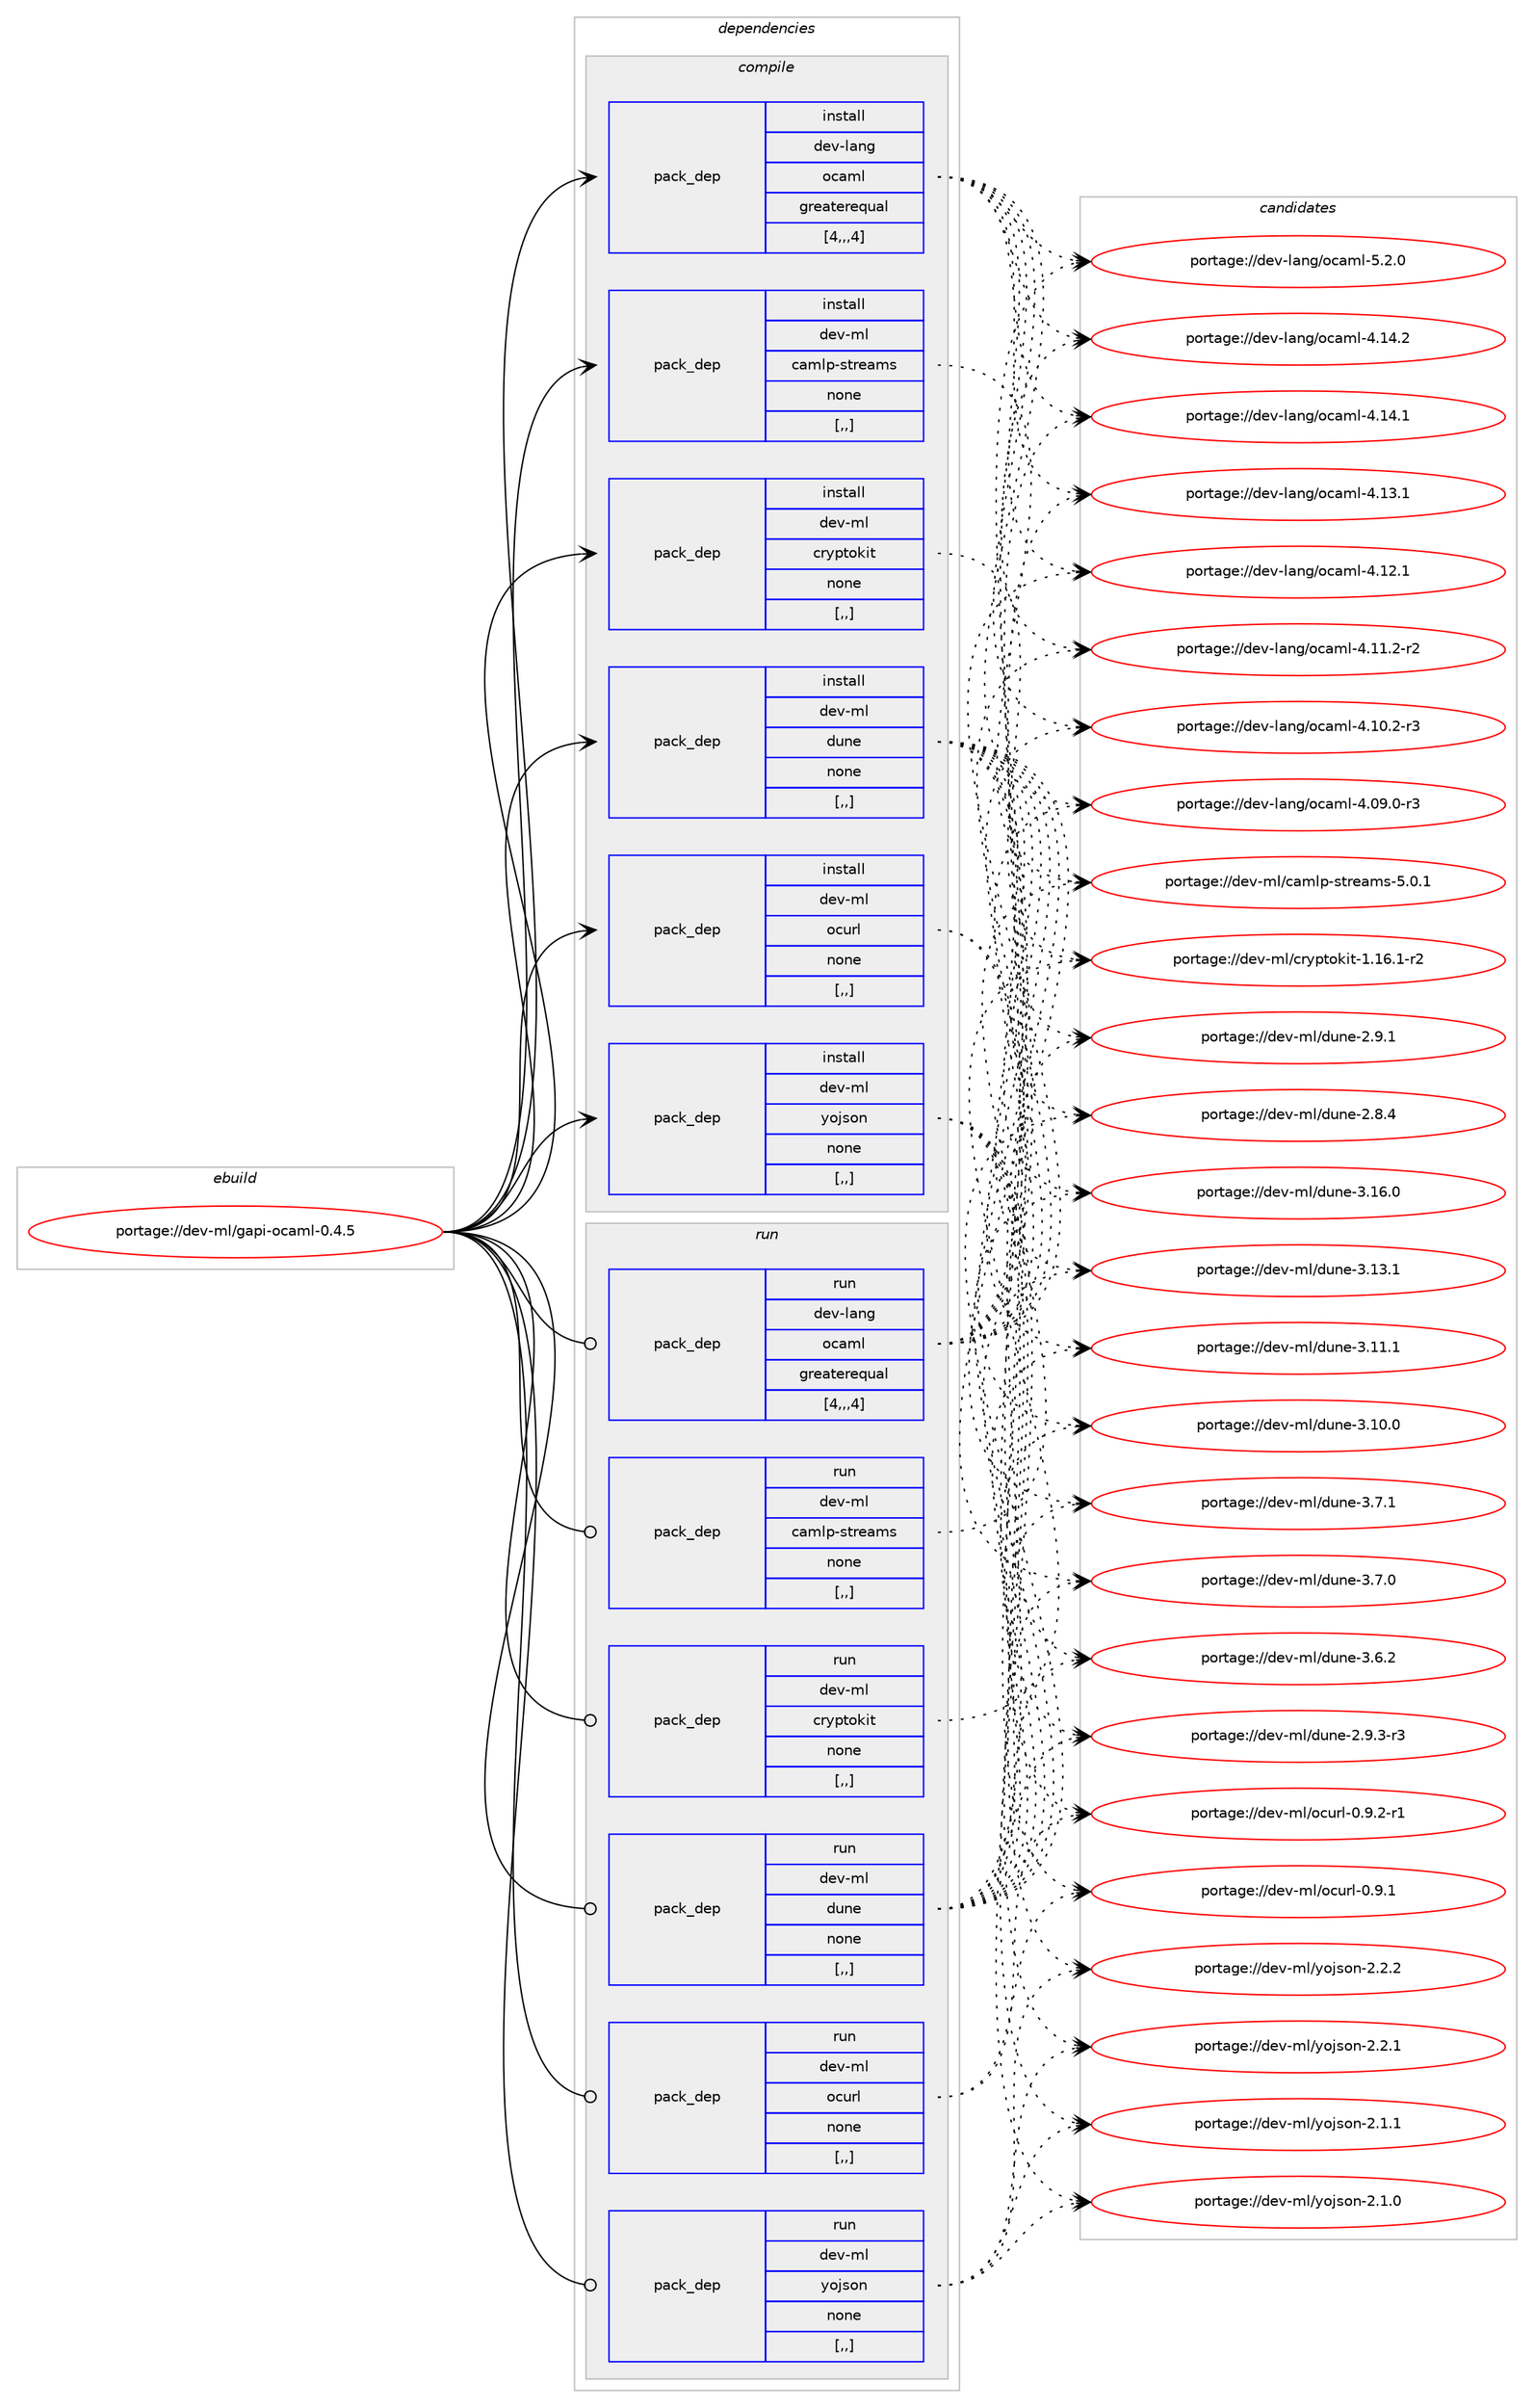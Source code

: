 digraph prolog {

# *************
# Graph options
# *************

newrank=true;
concentrate=true;
compound=true;
graph [rankdir=LR,fontname=Helvetica,fontsize=10,ranksep=1.5];#, ranksep=2.5, nodesep=0.2];
edge  [arrowhead=vee];
node  [fontname=Helvetica,fontsize=10];

# **********
# The ebuild
# **********

subgraph cluster_leftcol {
color=gray;
label=<<i>ebuild</i>>;
id [label="portage://dev-ml/gapi-ocaml-0.4.5", color=red, width=4, href="../dev-ml/gapi-ocaml-0.4.5.svg"];
}

# ****************
# The dependencies
# ****************

subgraph cluster_midcol {
color=gray;
label=<<i>dependencies</i>>;
subgraph cluster_compile {
fillcolor="#eeeeee";
style=filled;
label=<<i>compile</i>>;
subgraph pack88982 {
dependency119516 [label=<<TABLE BORDER="0" CELLBORDER="1" CELLSPACING="0" CELLPADDING="4" WIDTH="220"><TR><TD ROWSPAN="6" CELLPADDING="30">pack_dep</TD></TR><TR><TD WIDTH="110">install</TD></TR><TR><TD>dev-lang</TD></TR><TR><TD>ocaml</TD></TR><TR><TD>greaterequal</TD></TR><TR><TD>[4,,,4]</TD></TR></TABLE>>, shape=none, color=blue];
}
id:e -> dependency119516:w [weight=20,style="solid",arrowhead="vee"];
subgraph pack88983 {
dependency119517 [label=<<TABLE BORDER="0" CELLBORDER="1" CELLSPACING="0" CELLPADDING="4" WIDTH="220"><TR><TD ROWSPAN="6" CELLPADDING="30">pack_dep</TD></TR><TR><TD WIDTH="110">install</TD></TR><TR><TD>dev-ml</TD></TR><TR><TD>camlp-streams</TD></TR><TR><TD>none</TD></TR><TR><TD>[,,]</TD></TR></TABLE>>, shape=none, color=blue];
}
id:e -> dependency119517:w [weight=20,style="solid",arrowhead="vee"];
subgraph pack88984 {
dependency119518 [label=<<TABLE BORDER="0" CELLBORDER="1" CELLSPACING="0" CELLPADDING="4" WIDTH="220"><TR><TD ROWSPAN="6" CELLPADDING="30">pack_dep</TD></TR><TR><TD WIDTH="110">install</TD></TR><TR><TD>dev-ml</TD></TR><TR><TD>cryptokit</TD></TR><TR><TD>none</TD></TR><TR><TD>[,,]</TD></TR></TABLE>>, shape=none, color=blue];
}
id:e -> dependency119518:w [weight=20,style="solid",arrowhead="vee"];
subgraph pack88985 {
dependency119519 [label=<<TABLE BORDER="0" CELLBORDER="1" CELLSPACING="0" CELLPADDING="4" WIDTH="220"><TR><TD ROWSPAN="6" CELLPADDING="30">pack_dep</TD></TR><TR><TD WIDTH="110">install</TD></TR><TR><TD>dev-ml</TD></TR><TR><TD>dune</TD></TR><TR><TD>none</TD></TR><TR><TD>[,,]</TD></TR></TABLE>>, shape=none, color=blue];
}
id:e -> dependency119519:w [weight=20,style="solid",arrowhead="vee"];
subgraph pack88986 {
dependency119520 [label=<<TABLE BORDER="0" CELLBORDER="1" CELLSPACING="0" CELLPADDING="4" WIDTH="220"><TR><TD ROWSPAN="6" CELLPADDING="30">pack_dep</TD></TR><TR><TD WIDTH="110">install</TD></TR><TR><TD>dev-ml</TD></TR><TR><TD>ocurl</TD></TR><TR><TD>none</TD></TR><TR><TD>[,,]</TD></TR></TABLE>>, shape=none, color=blue];
}
id:e -> dependency119520:w [weight=20,style="solid",arrowhead="vee"];
subgraph pack88987 {
dependency119521 [label=<<TABLE BORDER="0" CELLBORDER="1" CELLSPACING="0" CELLPADDING="4" WIDTH="220"><TR><TD ROWSPAN="6" CELLPADDING="30">pack_dep</TD></TR><TR><TD WIDTH="110">install</TD></TR><TR><TD>dev-ml</TD></TR><TR><TD>yojson</TD></TR><TR><TD>none</TD></TR><TR><TD>[,,]</TD></TR></TABLE>>, shape=none, color=blue];
}
id:e -> dependency119521:w [weight=20,style="solid",arrowhead="vee"];
}
subgraph cluster_compileandrun {
fillcolor="#eeeeee";
style=filled;
label=<<i>compile and run</i>>;
}
subgraph cluster_run {
fillcolor="#eeeeee";
style=filled;
label=<<i>run</i>>;
subgraph pack88988 {
dependency119522 [label=<<TABLE BORDER="0" CELLBORDER="1" CELLSPACING="0" CELLPADDING="4" WIDTH="220"><TR><TD ROWSPAN="6" CELLPADDING="30">pack_dep</TD></TR><TR><TD WIDTH="110">run</TD></TR><TR><TD>dev-lang</TD></TR><TR><TD>ocaml</TD></TR><TR><TD>greaterequal</TD></TR><TR><TD>[4,,,4]</TD></TR></TABLE>>, shape=none, color=blue];
}
id:e -> dependency119522:w [weight=20,style="solid",arrowhead="odot"];
subgraph pack88989 {
dependency119523 [label=<<TABLE BORDER="0" CELLBORDER="1" CELLSPACING="0" CELLPADDING="4" WIDTH="220"><TR><TD ROWSPAN="6" CELLPADDING="30">pack_dep</TD></TR><TR><TD WIDTH="110">run</TD></TR><TR><TD>dev-ml</TD></TR><TR><TD>camlp-streams</TD></TR><TR><TD>none</TD></TR><TR><TD>[,,]</TD></TR></TABLE>>, shape=none, color=blue];
}
id:e -> dependency119523:w [weight=20,style="solid",arrowhead="odot"];
subgraph pack88990 {
dependency119524 [label=<<TABLE BORDER="0" CELLBORDER="1" CELLSPACING="0" CELLPADDING="4" WIDTH="220"><TR><TD ROWSPAN="6" CELLPADDING="30">pack_dep</TD></TR><TR><TD WIDTH="110">run</TD></TR><TR><TD>dev-ml</TD></TR><TR><TD>cryptokit</TD></TR><TR><TD>none</TD></TR><TR><TD>[,,]</TD></TR></TABLE>>, shape=none, color=blue];
}
id:e -> dependency119524:w [weight=20,style="solid",arrowhead="odot"];
subgraph pack88991 {
dependency119525 [label=<<TABLE BORDER="0" CELLBORDER="1" CELLSPACING="0" CELLPADDING="4" WIDTH="220"><TR><TD ROWSPAN="6" CELLPADDING="30">pack_dep</TD></TR><TR><TD WIDTH="110">run</TD></TR><TR><TD>dev-ml</TD></TR><TR><TD>dune</TD></TR><TR><TD>none</TD></TR><TR><TD>[,,]</TD></TR></TABLE>>, shape=none, color=blue];
}
id:e -> dependency119525:w [weight=20,style="solid",arrowhead="odot"];
subgraph pack88992 {
dependency119526 [label=<<TABLE BORDER="0" CELLBORDER="1" CELLSPACING="0" CELLPADDING="4" WIDTH="220"><TR><TD ROWSPAN="6" CELLPADDING="30">pack_dep</TD></TR><TR><TD WIDTH="110">run</TD></TR><TR><TD>dev-ml</TD></TR><TR><TD>ocurl</TD></TR><TR><TD>none</TD></TR><TR><TD>[,,]</TD></TR></TABLE>>, shape=none, color=blue];
}
id:e -> dependency119526:w [weight=20,style="solid",arrowhead="odot"];
subgraph pack88993 {
dependency119527 [label=<<TABLE BORDER="0" CELLBORDER="1" CELLSPACING="0" CELLPADDING="4" WIDTH="220"><TR><TD ROWSPAN="6" CELLPADDING="30">pack_dep</TD></TR><TR><TD WIDTH="110">run</TD></TR><TR><TD>dev-ml</TD></TR><TR><TD>yojson</TD></TR><TR><TD>none</TD></TR><TR><TD>[,,]</TD></TR></TABLE>>, shape=none, color=blue];
}
id:e -> dependency119527:w [weight=20,style="solid",arrowhead="odot"];
}
}

# **************
# The candidates
# **************

subgraph cluster_choices {
rank=same;
color=gray;
label=<<i>candidates</i>>;

subgraph choice88982 {
color=black;
nodesep=1;
choice1001011184510897110103471119997109108455346504648 [label="portage://dev-lang/ocaml-5.2.0", color=red, width=4,href="../dev-lang/ocaml-5.2.0.svg"];
choice100101118451089711010347111999710910845524649524650 [label="portage://dev-lang/ocaml-4.14.2", color=red, width=4,href="../dev-lang/ocaml-4.14.2.svg"];
choice100101118451089711010347111999710910845524649524649 [label="portage://dev-lang/ocaml-4.14.1", color=red, width=4,href="../dev-lang/ocaml-4.14.1.svg"];
choice100101118451089711010347111999710910845524649514649 [label="portage://dev-lang/ocaml-4.13.1", color=red, width=4,href="../dev-lang/ocaml-4.13.1.svg"];
choice100101118451089711010347111999710910845524649504649 [label="portage://dev-lang/ocaml-4.12.1", color=red, width=4,href="../dev-lang/ocaml-4.12.1.svg"];
choice1001011184510897110103471119997109108455246494946504511450 [label="portage://dev-lang/ocaml-4.11.2-r2", color=red, width=4,href="../dev-lang/ocaml-4.11.2-r2.svg"];
choice1001011184510897110103471119997109108455246494846504511451 [label="portage://dev-lang/ocaml-4.10.2-r3", color=red, width=4,href="../dev-lang/ocaml-4.10.2-r3.svg"];
choice1001011184510897110103471119997109108455246485746484511451 [label="portage://dev-lang/ocaml-4.09.0-r3", color=red, width=4,href="../dev-lang/ocaml-4.09.0-r3.svg"];
dependency119516:e -> choice1001011184510897110103471119997109108455346504648:w [style=dotted,weight="100"];
dependency119516:e -> choice100101118451089711010347111999710910845524649524650:w [style=dotted,weight="100"];
dependency119516:e -> choice100101118451089711010347111999710910845524649524649:w [style=dotted,weight="100"];
dependency119516:e -> choice100101118451089711010347111999710910845524649514649:w [style=dotted,weight="100"];
dependency119516:e -> choice100101118451089711010347111999710910845524649504649:w [style=dotted,weight="100"];
dependency119516:e -> choice1001011184510897110103471119997109108455246494946504511450:w [style=dotted,weight="100"];
dependency119516:e -> choice1001011184510897110103471119997109108455246494846504511451:w [style=dotted,weight="100"];
dependency119516:e -> choice1001011184510897110103471119997109108455246485746484511451:w [style=dotted,weight="100"];
}
subgraph choice88983 {
color=black;
nodesep=1;
choice100101118451091084799971091081124511511611410197109115455346484649 [label="portage://dev-ml/camlp-streams-5.0.1", color=red, width=4,href="../dev-ml/camlp-streams-5.0.1.svg"];
dependency119517:e -> choice100101118451091084799971091081124511511611410197109115455346484649:w [style=dotted,weight="100"];
}
subgraph choice88984 {
color=black;
nodesep=1;
choice100101118451091084799114121112116111107105116454946495446494511450 [label="portage://dev-ml/cryptokit-1.16.1-r2", color=red, width=4,href="../dev-ml/cryptokit-1.16.1-r2.svg"];
dependency119518:e -> choice100101118451091084799114121112116111107105116454946495446494511450:w [style=dotted,weight="100"];
}
subgraph choice88985 {
color=black;
nodesep=1;
choice100101118451091084710011711010145514649544648 [label="portage://dev-ml/dune-3.16.0", color=red, width=4,href="../dev-ml/dune-3.16.0.svg"];
choice100101118451091084710011711010145514649514649 [label="portage://dev-ml/dune-3.13.1", color=red, width=4,href="../dev-ml/dune-3.13.1.svg"];
choice100101118451091084710011711010145514649494649 [label="portage://dev-ml/dune-3.11.1", color=red, width=4,href="../dev-ml/dune-3.11.1.svg"];
choice100101118451091084710011711010145514649484648 [label="portage://dev-ml/dune-3.10.0", color=red, width=4,href="../dev-ml/dune-3.10.0.svg"];
choice1001011184510910847100117110101455146554649 [label="portage://dev-ml/dune-3.7.1", color=red, width=4,href="../dev-ml/dune-3.7.1.svg"];
choice1001011184510910847100117110101455146554648 [label="portage://dev-ml/dune-3.7.0", color=red, width=4,href="../dev-ml/dune-3.7.0.svg"];
choice1001011184510910847100117110101455146544650 [label="portage://dev-ml/dune-3.6.2", color=red, width=4,href="../dev-ml/dune-3.6.2.svg"];
choice10010111845109108471001171101014550465746514511451 [label="portage://dev-ml/dune-2.9.3-r3", color=red, width=4,href="../dev-ml/dune-2.9.3-r3.svg"];
choice1001011184510910847100117110101455046574649 [label="portage://dev-ml/dune-2.9.1", color=red, width=4,href="../dev-ml/dune-2.9.1.svg"];
choice1001011184510910847100117110101455046564652 [label="portage://dev-ml/dune-2.8.4", color=red, width=4,href="../dev-ml/dune-2.8.4.svg"];
dependency119519:e -> choice100101118451091084710011711010145514649544648:w [style=dotted,weight="100"];
dependency119519:e -> choice100101118451091084710011711010145514649514649:w [style=dotted,weight="100"];
dependency119519:e -> choice100101118451091084710011711010145514649494649:w [style=dotted,weight="100"];
dependency119519:e -> choice100101118451091084710011711010145514649484648:w [style=dotted,weight="100"];
dependency119519:e -> choice1001011184510910847100117110101455146554649:w [style=dotted,weight="100"];
dependency119519:e -> choice1001011184510910847100117110101455146554648:w [style=dotted,weight="100"];
dependency119519:e -> choice1001011184510910847100117110101455146544650:w [style=dotted,weight="100"];
dependency119519:e -> choice10010111845109108471001171101014550465746514511451:w [style=dotted,weight="100"];
dependency119519:e -> choice1001011184510910847100117110101455046574649:w [style=dotted,weight="100"];
dependency119519:e -> choice1001011184510910847100117110101455046564652:w [style=dotted,weight="100"];
}
subgraph choice88986 {
color=black;
nodesep=1;
choice1001011184510910847111991171141084548465746504511449 [label="portage://dev-ml/ocurl-0.9.2-r1", color=red, width=4,href="../dev-ml/ocurl-0.9.2-r1.svg"];
choice100101118451091084711199117114108454846574649 [label="portage://dev-ml/ocurl-0.9.1", color=red, width=4,href="../dev-ml/ocurl-0.9.1.svg"];
dependency119520:e -> choice1001011184510910847111991171141084548465746504511449:w [style=dotted,weight="100"];
dependency119520:e -> choice100101118451091084711199117114108454846574649:w [style=dotted,weight="100"];
}
subgraph choice88987 {
color=black;
nodesep=1;
choice1001011184510910847121111106115111110455046504650 [label="portage://dev-ml/yojson-2.2.2", color=red, width=4,href="../dev-ml/yojson-2.2.2.svg"];
choice1001011184510910847121111106115111110455046504649 [label="portage://dev-ml/yojson-2.2.1", color=red, width=4,href="../dev-ml/yojson-2.2.1.svg"];
choice1001011184510910847121111106115111110455046494649 [label="portage://dev-ml/yojson-2.1.1", color=red, width=4,href="../dev-ml/yojson-2.1.1.svg"];
choice1001011184510910847121111106115111110455046494648 [label="portage://dev-ml/yojson-2.1.0", color=red, width=4,href="../dev-ml/yojson-2.1.0.svg"];
dependency119521:e -> choice1001011184510910847121111106115111110455046504650:w [style=dotted,weight="100"];
dependency119521:e -> choice1001011184510910847121111106115111110455046504649:w [style=dotted,weight="100"];
dependency119521:e -> choice1001011184510910847121111106115111110455046494649:w [style=dotted,weight="100"];
dependency119521:e -> choice1001011184510910847121111106115111110455046494648:w [style=dotted,weight="100"];
}
subgraph choice88988 {
color=black;
nodesep=1;
choice1001011184510897110103471119997109108455346504648 [label="portage://dev-lang/ocaml-5.2.0", color=red, width=4,href="../dev-lang/ocaml-5.2.0.svg"];
choice100101118451089711010347111999710910845524649524650 [label="portage://dev-lang/ocaml-4.14.2", color=red, width=4,href="../dev-lang/ocaml-4.14.2.svg"];
choice100101118451089711010347111999710910845524649524649 [label="portage://dev-lang/ocaml-4.14.1", color=red, width=4,href="../dev-lang/ocaml-4.14.1.svg"];
choice100101118451089711010347111999710910845524649514649 [label="portage://dev-lang/ocaml-4.13.1", color=red, width=4,href="../dev-lang/ocaml-4.13.1.svg"];
choice100101118451089711010347111999710910845524649504649 [label="portage://dev-lang/ocaml-4.12.1", color=red, width=4,href="../dev-lang/ocaml-4.12.1.svg"];
choice1001011184510897110103471119997109108455246494946504511450 [label="portage://dev-lang/ocaml-4.11.2-r2", color=red, width=4,href="../dev-lang/ocaml-4.11.2-r2.svg"];
choice1001011184510897110103471119997109108455246494846504511451 [label="portage://dev-lang/ocaml-4.10.2-r3", color=red, width=4,href="../dev-lang/ocaml-4.10.2-r3.svg"];
choice1001011184510897110103471119997109108455246485746484511451 [label="portage://dev-lang/ocaml-4.09.0-r3", color=red, width=4,href="../dev-lang/ocaml-4.09.0-r3.svg"];
dependency119522:e -> choice1001011184510897110103471119997109108455346504648:w [style=dotted,weight="100"];
dependency119522:e -> choice100101118451089711010347111999710910845524649524650:w [style=dotted,weight="100"];
dependency119522:e -> choice100101118451089711010347111999710910845524649524649:w [style=dotted,weight="100"];
dependency119522:e -> choice100101118451089711010347111999710910845524649514649:w [style=dotted,weight="100"];
dependency119522:e -> choice100101118451089711010347111999710910845524649504649:w [style=dotted,weight="100"];
dependency119522:e -> choice1001011184510897110103471119997109108455246494946504511450:w [style=dotted,weight="100"];
dependency119522:e -> choice1001011184510897110103471119997109108455246494846504511451:w [style=dotted,weight="100"];
dependency119522:e -> choice1001011184510897110103471119997109108455246485746484511451:w [style=dotted,weight="100"];
}
subgraph choice88989 {
color=black;
nodesep=1;
choice100101118451091084799971091081124511511611410197109115455346484649 [label="portage://dev-ml/camlp-streams-5.0.1", color=red, width=4,href="../dev-ml/camlp-streams-5.0.1.svg"];
dependency119523:e -> choice100101118451091084799971091081124511511611410197109115455346484649:w [style=dotted,weight="100"];
}
subgraph choice88990 {
color=black;
nodesep=1;
choice100101118451091084799114121112116111107105116454946495446494511450 [label="portage://dev-ml/cryptokit-1.16.1-r2", color=red, width=4,href="../dev-ml/cryptokit-1.16.1-r2.svg"];
dependency119524:e -> choice100101118451091084799114121112116111107105116454946495446494511450:w [style=dotted,weight="100"];
}
subgraph choice88991 {
color=black;
nodesep=1;
choice100101118451091084710011711010145514649544648 [label="portage://dev-ml/dune-3.16.0", color=red, width=4,href="../dev-ml/dune-3.16.0.svg"];
choice100101118451091084710011711010145514649514649 [label="portage://dev-ml/dune-3.13.1", color=red, width=4,href="../dev-ml/dune-3.13.1.svg"];
choice100101118451091084710011711010145514649494649 [label="portage://dev-ml/dune-3.11.1", color=red, width=4,href="../dev-ml/dune-3.11.1.svg"];
choice100101118451091084710011711010145514649484648 [label="portage://dev-ml/dune-3.10.0", color=red, width=4,href="../dev-ml/dune-3.10.0.svg"];
choice1001011184510910847100117110101455146554649 [label="portage://dev-ml/dune-3.7.1", color=red, width=4,href="../dev-ml/dune-3.7.1.svg"];
choice1001011184510910847100117110101455146554648 [label="portage://dev-ml/dune-3.7.0", color=red, width=4,href="../dev-ml/dune-3.7.0.svg"];
choice1001011184510910847100117110101455146544650 [label="portage://dev-ml/dune-3.6.2", color=red, width=4,href="../dev-ml/dune-3.6.2.svg"];
choice10010111845109108471001171101014550465746514511451 [label="portage://dev-ml/dune-2.9.3-r3", color=red, width=4,href="../dev-ml/dune-2.9.3-r3.svg"];
choice1001011184510910847100117110101455046574649 [label="portage://dev-ml/dune-2.9.1", color=red, width=4,href="../dev-ml/dune-2.9.1.svg"];
choice1001011184510910847100117110101455046564652 [label="portage://dev-ml/dune-2.8.4", color=red, width=4,href="../dev-ml/dune-2.8.4.svg"];
dependency119525:e -> choice100101118451091084710011711010145514649544648:w [style=dotted,weight="100"];
dependency119525:e -> choice100101118451091084710011711010145514649514649:w [style=dotted,weight="100"];
dependency119525:e -> choice100101118451091084710011711010145514649494649:w [style=dotted,weight="100"];
dependency119525:e -> choice100101118451091084710011711010145514649484648:w [style=dotted,weight="100"];
dependency119525:e -> choice1001011184510910847100117110101455146554649:w [style=dotted,weight="100"];
dependency119525:e -> choice1001011184510910847100117110101455146554648:w [style=dotted,weight="100"];
dependency119525:e -> choice1001011184510910847100117110101455146544650:w [style=dotted,weight="100"];
dependency119525:e -> choice10010111845109108471001171101014550465746514511451:w [style=dotted,weight="100"];
dependency119525:e -> choice1001011184510910847100117110101455046574649:w [style=dotted,weight="100"];
dependency119525:e -> choice1001011184510910847100117110101455046564652:w [style=dotted,weight="100"];
}
subgraph choice88992 {
color=black;
nodesep=1;
choice1001011184510910847111991171141084548465746504511449 [label="portage://dev-ml/ocurl-0.9.2-r1", color=red, width=4,href="../dev-ml/ocurl-0.9.2-r1.svg"];
choice100101118451091084711199117114108454846574649 [label="portage://dev-ml/ocurl-0.9.1", color=red, width=4,href="../dev-ml/ocurl-0.9.1.svg"];
dependency119526:e -> choice1001011184510910847111991171141084548465746504511449:w [style=dotted,weight="100"];
dependency119526:e -> choice100101118451091084711199117114108454846574649:w [style=dotted,weight="100"];
}
subgraph choice88993 {
color=black;
nodesep=1;
choice1001011184510910847121111106115111110455046504650 [label="portage://dev-ml/yojson-2.2.2", color=red, width=4,href="../dev-ml/yojson-2.2.2.svg"];
choice1001011184510910847121111106115111110455046504649 [label="portage://dev-ml/yojson-2.2.1", color=red, width=4,href="../dev-ml/yojson-2.2.1.svg"];
choice1001011184510910847121111106115111110455046494649 [label="portage://dev-ml/yojson-2.1.1", color=red, width=4,href="../dev-ml/yojson-2.1.1.svg"];
choice1001011184510910847121111106115111110455046494648 [label="portage://dev-ml/yojson-2.1.0", color=red, width=4,href="../dev-ml/yojson-2.1.0.svg"];
dependency119527:e -> choice1001011184510910847121111106115111110455046504650:w [style=dotted,weight="100"];
dependency119527:e -> choice1001011184510910847121111106115111110455046504649:w [style=dotted,weight="100"];
dependency119527:e -> choice1001011184510910847121111106115111110455046494649:w [style=dotted,weight="100"];
dependency119527:e -> choice1001011184510910847121111106115111110455046494648:w [style=dotted,weight="100"];
}
}

}
